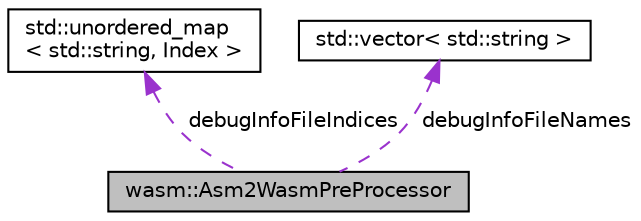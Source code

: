 digraph "wasm::Asm2WasmPreProcessor"
{
  edge [fontname="Helvetica",fontsize="10",labelfontname="Helvetica",labelfontsize="10"];
  node [fontname="Helvetica",fontsize="10",shape=record];
  Node1 [label="wasm::Asm2WasmPreProcessor",height=0.2,width=0.4,color="black", fillcolor="grey75", style="filled", fontcolor="black"];
  Node2 -> Node1 [dir="back",color="darkorchid3",fontsize="10",style="dashed",label=" debugInfoFileIndices" ];
  Node2 [label="std::unordered_map\l\< std::string, Index \>",height=0.2,width=0.4,color="black", fillcolor="white", style="filled",URL="$classstd_1_1unordered__map.html"];
  Node3 -> Node1 [dir="back",color="darkorchid3",fontsize="10",style="dashed",label=" debugInfoFileNames" ];
  Node3 [label="std::vector\< std::string \>",height=0.2,width=0.4,color="black", fillcolor="white", style="filled",URL="$classstd_1_1vector.html"];
}
